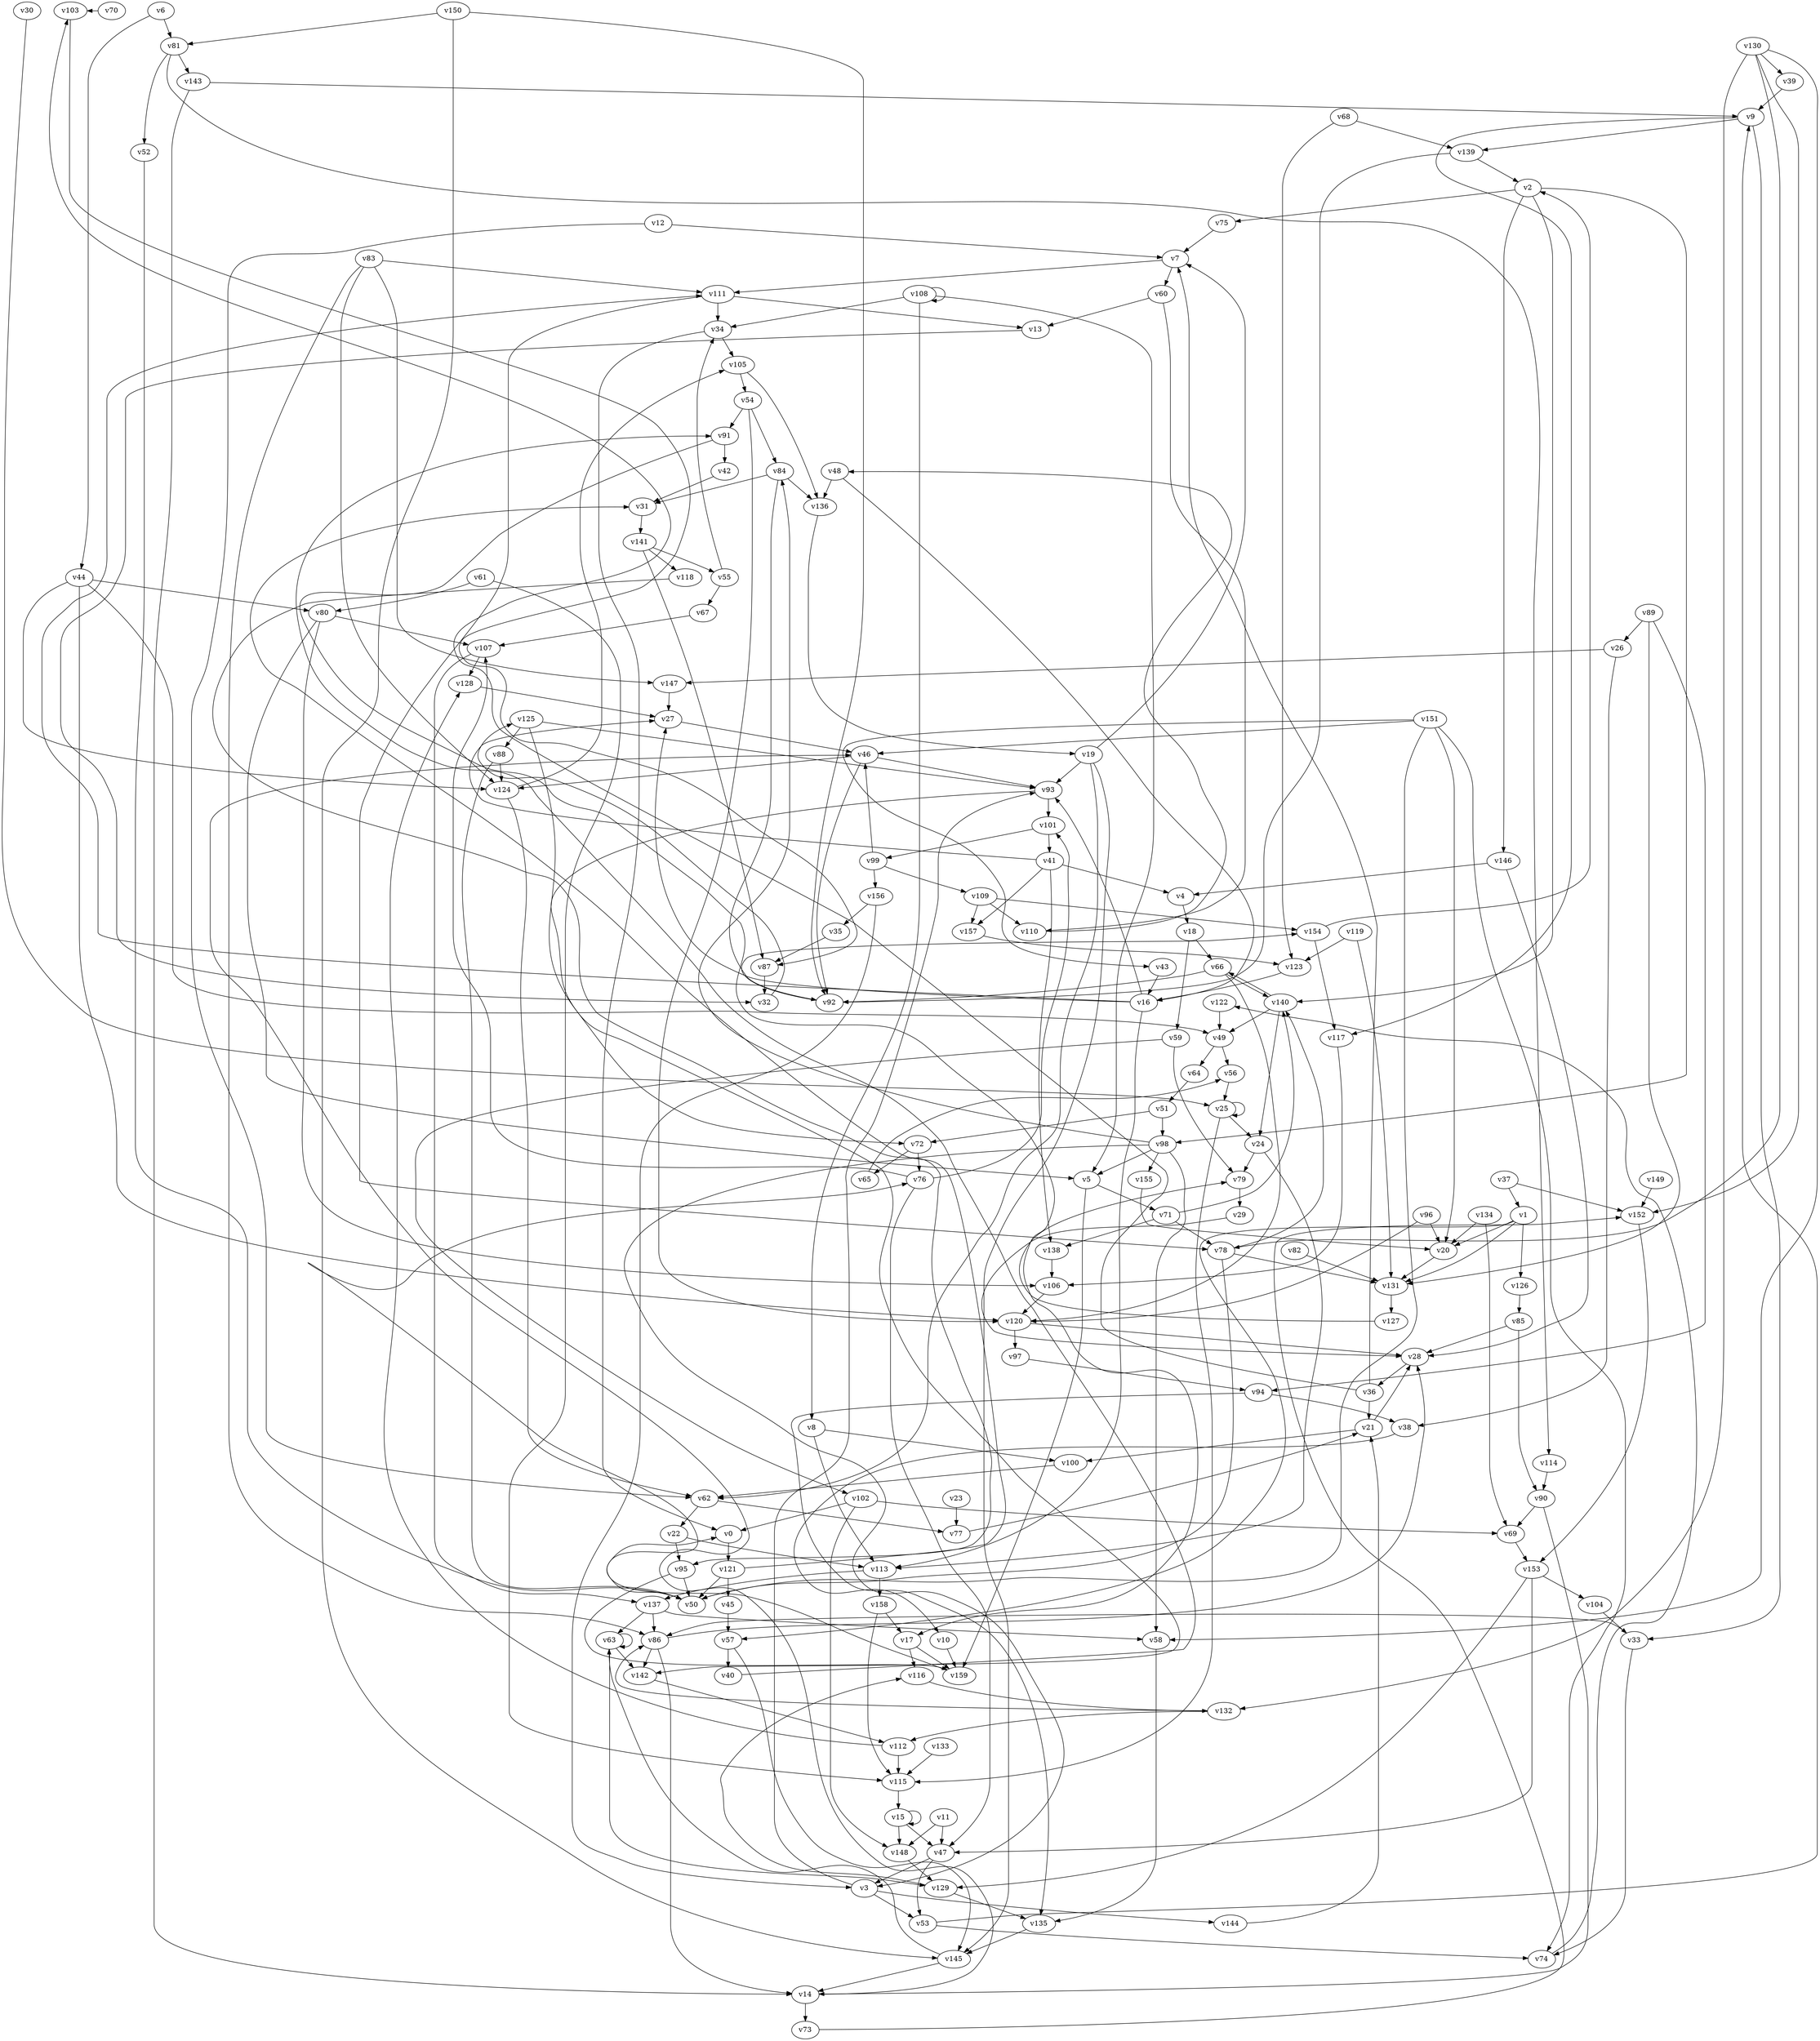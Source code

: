 // Benchmark game 235 - 160 vertices
// time_bound: 60
// targets: v18
digraph G {
    v0 [name="v0", player=1];
    v1 [name="v1", player=0];
    v2 [name="v2", player=1];
    v3 [name="v3", player=1];
    v4 [name="v4", player=1];
    v5 [name="v5", player=0];
    v6 [name="v6", player=0];
    v7 [name="v7", player=0];
    v8 [name="v8", player=1];
    v9 [name="v9", player=0];
    v10 [name="v10", player=0];
    v11 [name="v11", player=0];
    v12 [name="v12", player=0];
    v13 [name="v13", player=0];
    v14 [name="v14", player=1];
    v15 [name="v15", player=0];
    v16 [name="v16", player=0];
    v17 [name="v17", player=1];
    v18 [name="v18", player=1, target=1];
    v19 [name="v19", player=0];
    v20 [name="v20", player=1];
    v21 [name="v21", player=0];
    v22 [name="v22", player=1];
    v23 [name="v23", player=1];
    v24 [name="v24", player=0];
    v25 [name="v25", player=0];
    v26 [name="v26", player=1];
    v27 [name="v27", player=1];
    v28 [name="v28", player=1];
    v29 [name="v29", player=1];
    v30 [name="v30", player=1];
    v31 [name="v31", player=1];
    v32 [name="v32", player=1];
    v33 [name="v33", player=1];
    v34 [name="v34", player=0];
    v35 [name="v35", player=0];
    v36 [name="v36", player=0];
    v37 [name="v37", player=0];
    v38 [name="v38", player=0];
    v39 [name="v39", player=0];
    v40 [name="v40", player=0];
    v41 [name="v41", player=1];
    v42 [name="v42", player=1];
    v43 [name="v43", player=0];
    v44 [name="v44", player=0];
    v45 [name="v45", player=1];
    v46 [name="v46", player=1];
    v47 [name="v47", player=1];
    v48 [name="v48", player=0];
    v49 [name="v49", player=1];
    v50 [name="v50", player=0];
    v51 [name="v51", player=0];
    v52 [name="v52", player=1];
    v53 [name="v53", player=1];
    v54 [name="v54", player=1];
    v55 [name="v55", player=1];
    v56 [name="v56", player=1];
    v57 [name="v57", player=1];
    v58 [name="v58", player=1];
    v59 [name="v59", player=0];
    v60 [name="v60", player=0];
    v61 [name="v61", player=1];
    v62 [name="v62", player=0];
    v63 [name="v63", player=1];
    v64 [name="v64", player=1];
    v65 [name="v65", player=0];
    v66 [name="v66", player=1];
    v67 [name="v67", player=1];
    v68 [name="v68", player=1];
    v69 [name="v69", player=0];
    v70 [name="v70", player=0];
    v71 [name="v71", player=0];
    v72 [name="v72", player=1];
    v73 [name="v73", player=1];
    v74 [name="v74", player=0];
    v75 [name="v75", player=0];
    v76 [name="v76", player=1];
    v77 [name="v77", player=0];
    v78 [name="v78", player=1];
    v79 [name="v79", player=0];
    v80 [name="v80", player=0];
    v81 [name="v81", player=1];
    v82 [name="v82", player=1];
    v83 [name="v83", player=0];
    v84 [name="v84", player=1];
    v85 [name="v85", player=0];
    v86 [name="v86", player=0];
    v87 [name="v87", player=0];
    v88 [name="v88", player=0];
    v89 [name="v89", player=1];
    v90 [name="v90", player=1];
    v91 [name="v91", player=1];
    v92 [name="v92", player=0];
    v93 [name="v93", player=0];
    v94 [name="v94", player=1];
    v95 [name="v95", player=1];
    v96 [name="v96", player=1];
    v97 [name="v97", player=1];
    v98 [name="v98", player=0];
    v99 [name="v99", player=0];
    v100 [name="v100", player=0];
    v101 [name="v101", player=0];
    v102 [name="v102", player=1];
    v103 [name="v103", player=0];
    v104 [name="v104", player=1];
    v105 [name="v105", player=0];
    v106 [name="v106", player=1];
    v107 [name="v107", player=0];
    v108 [name="v108", player=0];
    v109 [name="v109", player=0];
    v110 [name="v110", player=1];
    v111 [name="v111", player=1];
    v112 [name="v112", player=0];
    v113 [name="v113", player=0];
    v114 [name="v114", player=0];
    v115 [name="v115", player=1];
    v116 [name="v116", player=0];
    v117 [name="v117", player=1];
    v118 [name="v118", player=0];
    v119 [name="v119", player=1];
    v120 [name="v120", player=1];
    v121 [name="v121", player=1];
    v122 [name="v122", player=0];
    v123 [name="v123", player=0];
    v124 [name="v124", player=0];
    v125 [name="v125", player=1];
    v126 [name="v126", player=0];
    v127 [name="v127", player=0];
    v128 [name="v128", player=1];
    v129 [name="v129", player=0];
    v130 [name="v130", player=1];
    v131 [name="v131", player=0];
    v132 [name="v132", player=0];
    v133 [name="v133", player=0];
    v134 [name="v134", player=0];
    v135 [name="v135", player=1];
    v136 [name="v136", player=1];
    v137 [name="v137", player=0];
    v138 [name="v138", player=0];
    v139 [name="v139", player=1];
    v140 [name="v140", player=1];
    v141 [name="v141", player=0];
    v142 [name="v142", player=1];
    v143 [name="v143", player=1];
    v144 [name="v144", player=1];
    v145 [name="v145", player=0];
    v146 [name="v146", player=0];
    v147 [name="v147", player=0];
    v148 [name="v148", player=0];
    v149 [name="v149", player=0];
    v150 [name="v150", player=1];
    v151 [name="v151", player=0];
    v152 [name="v152", player=0];
    v153 [name="v153", player=0];
    v154 [name="v154", player=0];
    v155 [name="v155", player=1];
    v156 [name="v156", player=1];
    v157 [name="v157", player=1];
    v158 [name="v158", player=1];
    v159 [name="v159", player=1];

    v0 -> v121;
    v1 -> v57 [constraint="t < 6"];
    v2 -> v146;
    v3 -> v93;
    v4 -> v18;
    v5 -> v159;
    v6 -> v44;
    v7 -> v60;
    v8 -> v100;
    v9 -> v117 [constraint="t < 9"];
    v10 -> v159;
    v11 -> v148;
    v12 -> v62;
    v13 -> v32 [constraint="t < 8"];
    v14 -> v46 [constraint="t >= 5"];
    v15 -> v47;
    v16 -> v111 [constraint="t >= 5"];
    v17 -> v116;
    v18 -> v66;
    v19 -> v145;
    v20 -> v131;
    v21 -> v100;
    v22 -> v95;
    v23 -> v77;
    v24 -> v113;
    v25 -> v25;
    v26 -> v38;
    v27 -> v46;
    v28 -> v36;
    v29 -> v28 [constraint="t < 7"];
    v30 -> v25 [constraint="t >= 1"];
    v31 -> v141;
    v32 -> v125 [constraint="t mod 3 == 2"];
    v33 -> v86 [constraint="t >= 1"];
    v34 -> v105;
    v35 -> v87;
    v36 -> v103 [constraint="t mod 2 == 0"];
    v37 -> v1;
    v38 -> v10 [constraint="t < 8"];
    v39 -> v9;
    v40 -> v91 [constraint="t < 9"];
    v41 -> v27 [constraint="t < 12"];
    v42 -> v31;
    v43 -> v16;
    v44 -> v49;
    v45 -> v57;
    v46 -> v124;
    v47 -> v53;
    v48 -> v16 [constraint="t < 15"];
    v49 -> v56;
    v50 -> v0 [constraint="t < 8"];
    v51 -> v72;
    v52 -> v50;
    v53 -> v74;
    v54 -> v84;
    v55 -> v67;
    v56 -> v25;
    v57 -> v145 [constraint="t mod 5 == 4"];
    v58 -> v135;
    v59 -> v102 [constraint="t >= 1"];
    v60 -> v110;
    v61 -> v80;
    v62 -> v77;
    v63 -> v63;
    v64 -> v51;
    v65 -> v56 [constraint="t mod 2 == 1"];
    v66 -> v92;
    v67 -> v107;
    v68 -> v123;
    v69 -> v153;
    v70 -> v103 [constraint="t mod 2 == 0"];
    v71 -> v78;
    v72 -> v65;
    v73 -> v152 [constraint="t >= 4"];
    v74 -> v122 [constraint="t >= 1"];
    v75 -> v7;
    v76 -> v107;
    v77 -> v21;
    v78 -> v50;
    v79 -> v29;
    v80 -> v5;
    v81 -> v114 [constraint="t >= 3"];
    v82 -> v131;
    v83 -> v147;
    v84 -> v136;
    v85 -> v90;
    v86 -> v14;
    v87 -> v32;
    v88 -> v124;
    v89 -> v26;
    v90 -> v14;
    v91 -> v17 [constraint="t >= 1"];
    v92 -> v154 [constraint="t >= 5"];
    v93 -> v142 [constraint="t < 15"];
    v94 -> v135 [constraint="t < 13"];
    v95 -> v159 [constraint="t mod 4 == 2"];
    v96 -> v120 [constraint="t >= 5"];
    v97 -> v94;
    v98 -> v3 [constraint="t mod 5 == 4"];
    v99 -> v109;
    v100 -> v62;
    v101 -> v41;
    v102 -> v148;
    v103 -> v87 [constraint="t mod 5 == 2"];
    v104 -> v33;
    v105 -> v136;
    v106 -> v120;
    v107 -> v128;
    v108 -> v8;
    v109 -> v110;
    v110 -> v48 [constraint="t mod 3 == 0"];
    v111 -> v34;
    v112 -> v115;
    v113 -> v137;
    v114 -> v90;
    v115 -> v15;
    v116 -> v132;
    v117 -> v106;
    v118 -> v95 [constraint="t < 7"];
    v119 -> v123;
    v120 -> v28;
    v121 -> v31 [constraint="t mod 5 == 0"];
    v122 -> v49;
    v123 -> v16;
    v124 -> v105;
    v125 -> v93 [constraint="t mod 5 == 1"];
    v126 -> v85;
    v127 -> v79 [constraint="t mod 4 == 2"];
    v128 -> v27;
    v129 -> v116 [constraint="t mod 2 == 1"];
    v130 -> v78 [constraint="t mod 2 == 0"];
    v131 -> v127;
    v132 -> v86 [constraint="t < 8"];
    v133 -> v115;
    v134 -> v69;
    v135 -> v145;
    v136 -> v19;
    v137 -> v63 [constraint="t < 6"];
    v138 -> v106;
    v139 -> v2;
    v140 -> v66;
    v141 -> v55;
    v142 -> v112 [constraint="t mod 4 == 3"];
    v143 -> v9;
    v144 -> v21;
    v145 -> v63 [constraint="t >= 2"];
    v146 -> v28;
    v147 -> v27;
    v148 -> v129;
    v149 -> v152;
    v150 -> v81;
    v151 -> v43 [constraint="t < 13"];
    v152 -> v153;
    v153 -> v47;
    v154 -> v117;
    v155 -> v20;
    v156 -> v3;
    v157 -> v123;
    v158 -> v17;
    v159 -> v76 [constraint="t >= 1"];
    v72 -> v76;
    v5 -> v71;
    v146 -> v4;
    v98 -> v5;
    v156 -> v35;
    v16 -> v27;
    v46 -> v93;
    v63 -> v142;
    v137 -> v58;
    v111 -> v13;
    v1 -> v131;
    v98 -> v155;
    v41 -> v4;
    v14 -> v73;
    v108 -> v5;
    v109 -> v157;
    v2 -> v140;
    v26 -> v147;
    v55 -> v34;
    v98 -> v58;
    v7 -> v111;
    v150 -> v145;
    v54 -> v120;
    v16 -> v93;
    v84 -> v92;
    v141 -> v87;
    v129 -> v135;
    v18 -> v59;
    v80 -> v107;
    v9 -> v33;
    v6 -> v81;
    v3 -> v144;
    v53 -> v9;
    v134 -> v20;
    v3 -> v53;
    v54 -> v91;
    v105 -> v54;
    v119 -> v131;
    v143 -> v14;
    v66 -> v120;
    v153 -> v129;
    v36 -> v21;
    v33 -> v74;
    v37 -> v152;
    v34 -> v0;
    v76 -> v101;
    v81 -> v52;
    v130 -> v132;
    v83 -> v86;
    v86 -> v28;
    v124 -> v62;
    v71 -> v138;
    v47 -> v3;
    v121 -> v45;
    v130 -> v39;
    v2 -> v98;
    v41 -> v138;
    v158 -> v115;
    v46 -> v92;
    v94 -> v38;
    v21 -> v28;
    v51 -> v98;
    v57 -> v40;
    v11 -> v47;
    v89 -> v94;
    v44 -> v120;
    v125 -> v88;
    v83 -> v111;
    v140 -> v49;
    v93 -> v101;
    v15 -> v15;
    v9 -> v139;
    v145 -> v14;
    v78 -> v140;
    v141 -> v118;
    v81 -> v143;
    v16 -> v113;
    v101 -> v99;
    v99 -> v156;
    v83 -> v124;
    v130 -> v152;
    v151 -> v74;
    v59 -> v79;
    v36 -> v7;
    v95 -> v50;
    v78 -> v131;
    v88 -> v50;
    v121 -> v50;
    v48 -> v136;
    v130 -> v58;
    v108 -> v34;
    v80 -> v106;
    v12 -> v7;
    v76 -> v47;
    v102 -> v0;
    v63 -> v129;
    v154 -> v2;
    v1 -> v20;
    v113 -> v158;
    v22 -> v113;
    v153 -> v104;
    v66 -> v140;
    v60 -> v13;
    v62 -> v22;
    v150 -> v92;
    v19 -> v62;
    v140 -> v24;
    v19 -> v93;
    v91 -> v42;
    v99 -> v46;
    v112 -> v128;
    v98 -> v84;
    v44 -> v124;
    v25 -> v115;
    v71 -> v140;
    v132 -> v112;
    v139 -> v92;
    v151 -> v50;
    v24 -> v79;
    v137 -> v86;
    v96 -> v20;
    v61 -> v115;
    v49 -> v64;
    v15 -> v148;
    v85 -> v28;
    v90 -> v69;
    v107 -> v137;
    v151 -> v20;
    v111 -> v78;
    v2 -> v75;
    v102 -> v69;
    v108 -> v108;
    v84 -> v31;
    v109 -> v154;
    v68 -> v139;
    v44 -> v80;
    v19 -> v7;
    v17 -> v159;
    v86 -> v142;
    v25 -> v24;
    v41 -> v157;
    v89 -> v131;
    v8 -> v113;
    v120 -> v97;
    v151 -> v46;
    v125 -> v72;
    v1 -> v126;
}
